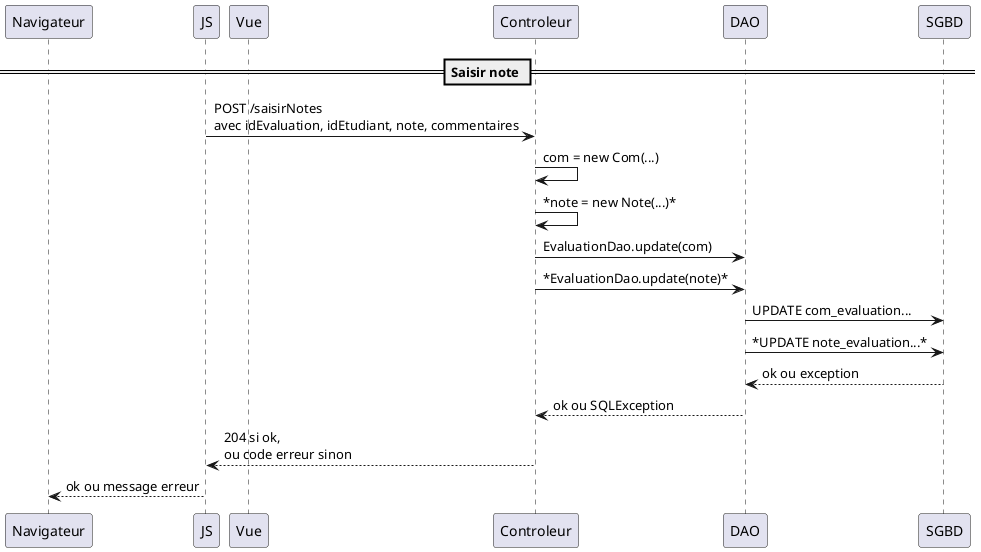 @startuml
participant Navigateur
participant JS
participant Vue

== Saisir note ==
JS -> Controleur: POST /saisirNotes\navec idEvaluation, idEtudiant, note, commentaires
Controleur -> Controleur: com = new Com(...)
Controleur -> Controleur: *note = new Note(...)*
Controleur -> DAO: EvaluationDao.update(com)
Controleur -> DAO: *EvaluationDao.update(note)*
DAO -> SGBD: UPDATE com_evaluation...
DAO -> SGBD: *UPDATE note_evaluation...*
SGBD --> DAO: ok ou exception
DAO --> Controleur: ok ou SQLException
Controleur --> JS: 204 si ok,\nou code erreur sinon
JS --> Navigateur: ok ou message erreur
@enduml
